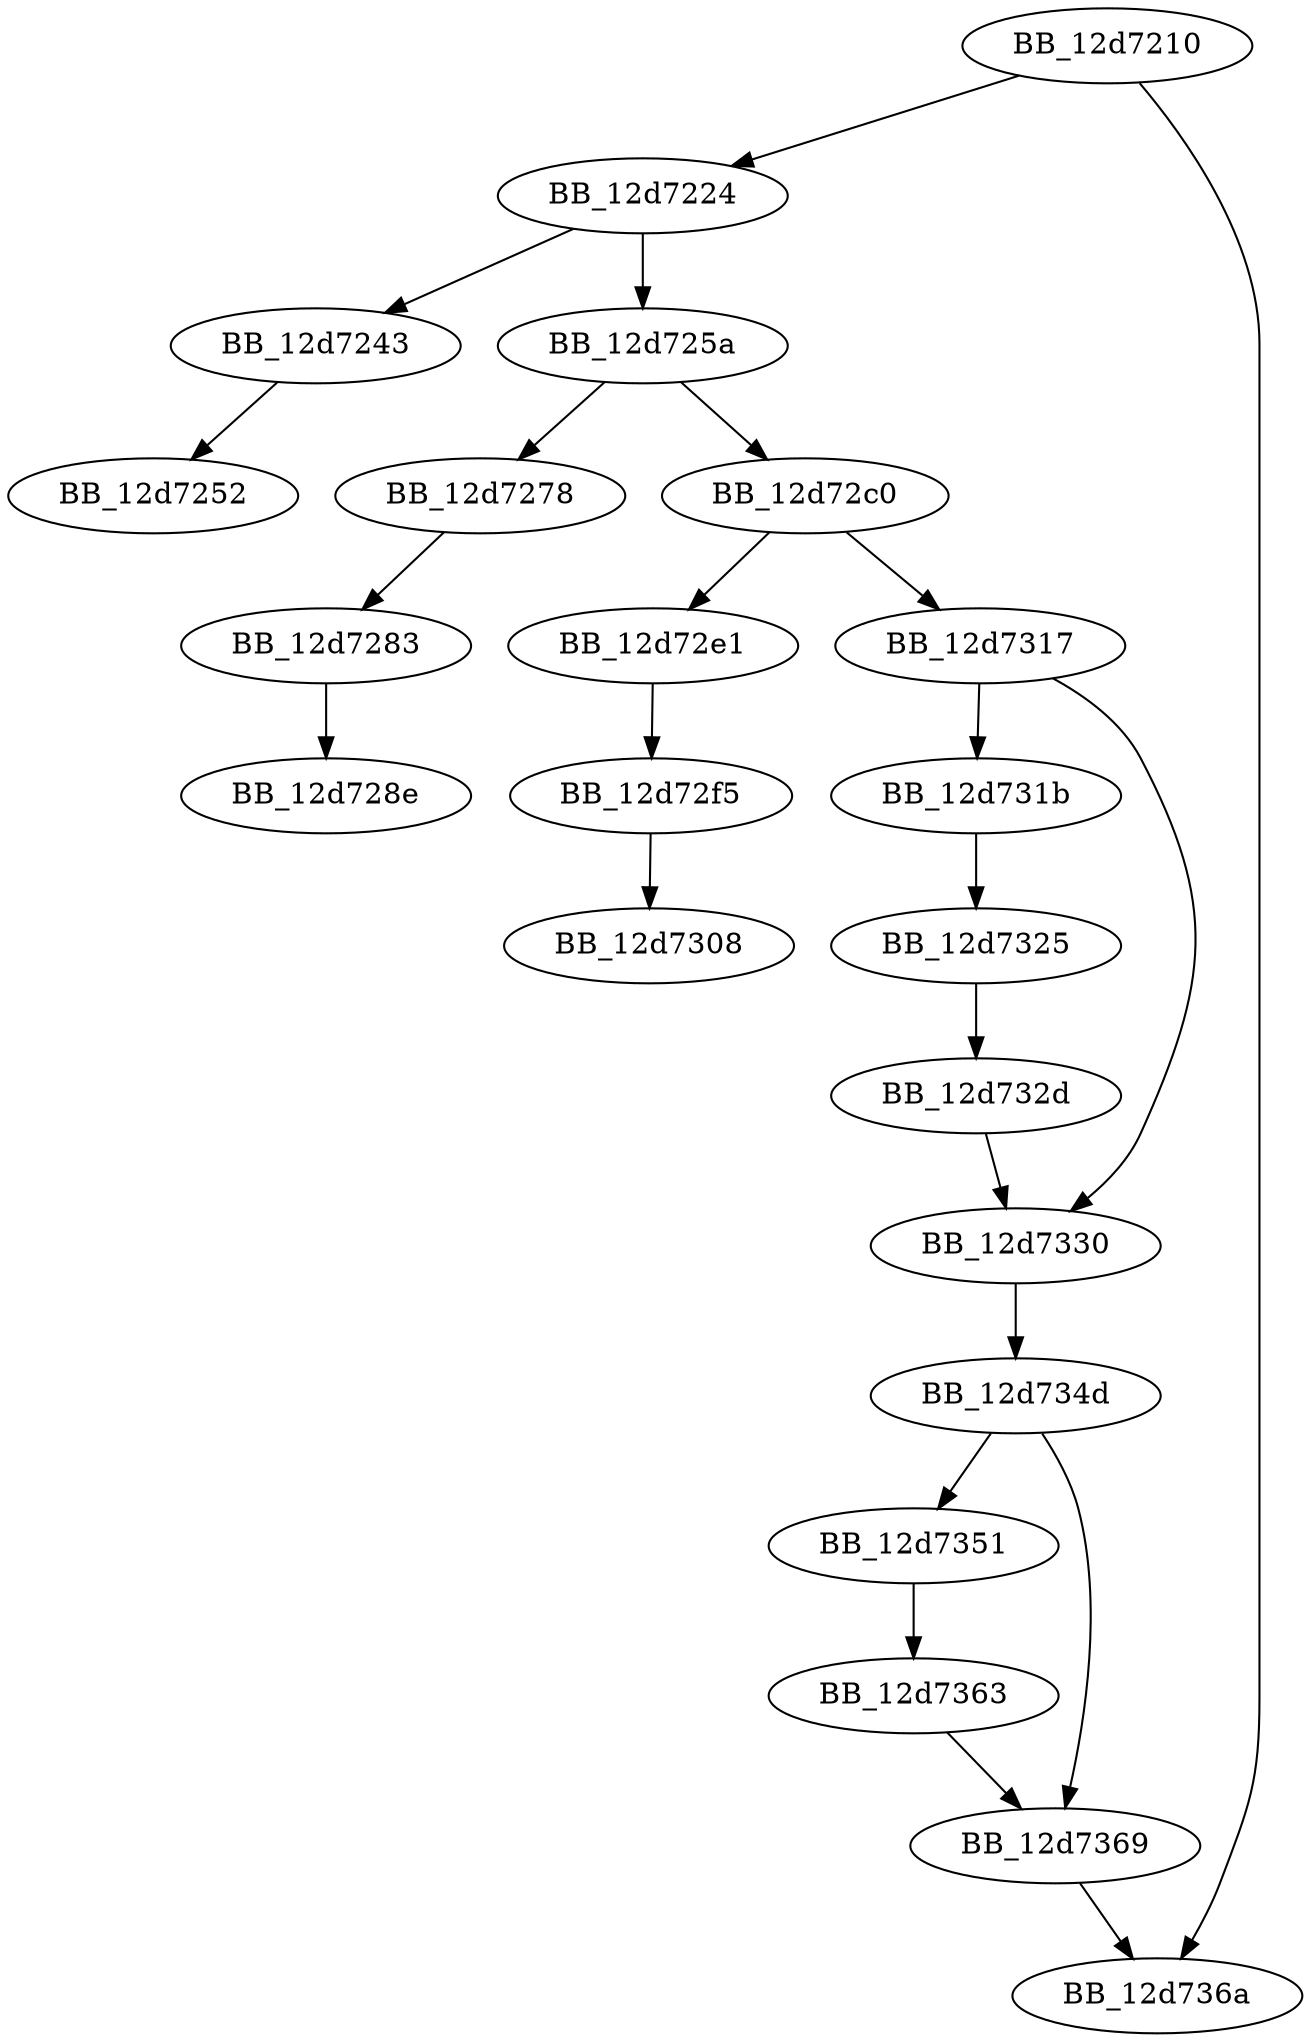 DiGraph sub_12D7210{
BB_12d7210->BB_12d7224
BB_12d7210->BB_12d736a
BB_12d7224->BB_12d7243
BB_12d7224->BB_12d725a
BB_12d7243->BB_12d7252
BB_12d725a->BB_12d7278
BB_12d725a->BB_12d72c0
BB_12d7278->BB_12d7283
BB_12d7283->BB_12d728e
BB_12d72c0->BB_12d72e1
BB_12d72c0->BB_12d7317
BB_12d72e1->BB_12d72f5
BB_12d72f5->BB_12d7308
BB_12d7317->BB_12d731b
BB_12d7317->BB_12d7330
BB_12d731b->BB_12d7325
BB_12d7325->BB_12d732d
BB_12d732d->BB_12d7330
BB_12d7330->BB_12d734d
BB_12d734d->BB_12d7351
BB_12d734d->BB_12d7369
BB_12d7351->BB_12d7363
BB_12d7363->BB_12d7369
BB_12d7369->BB_12d736a
}
